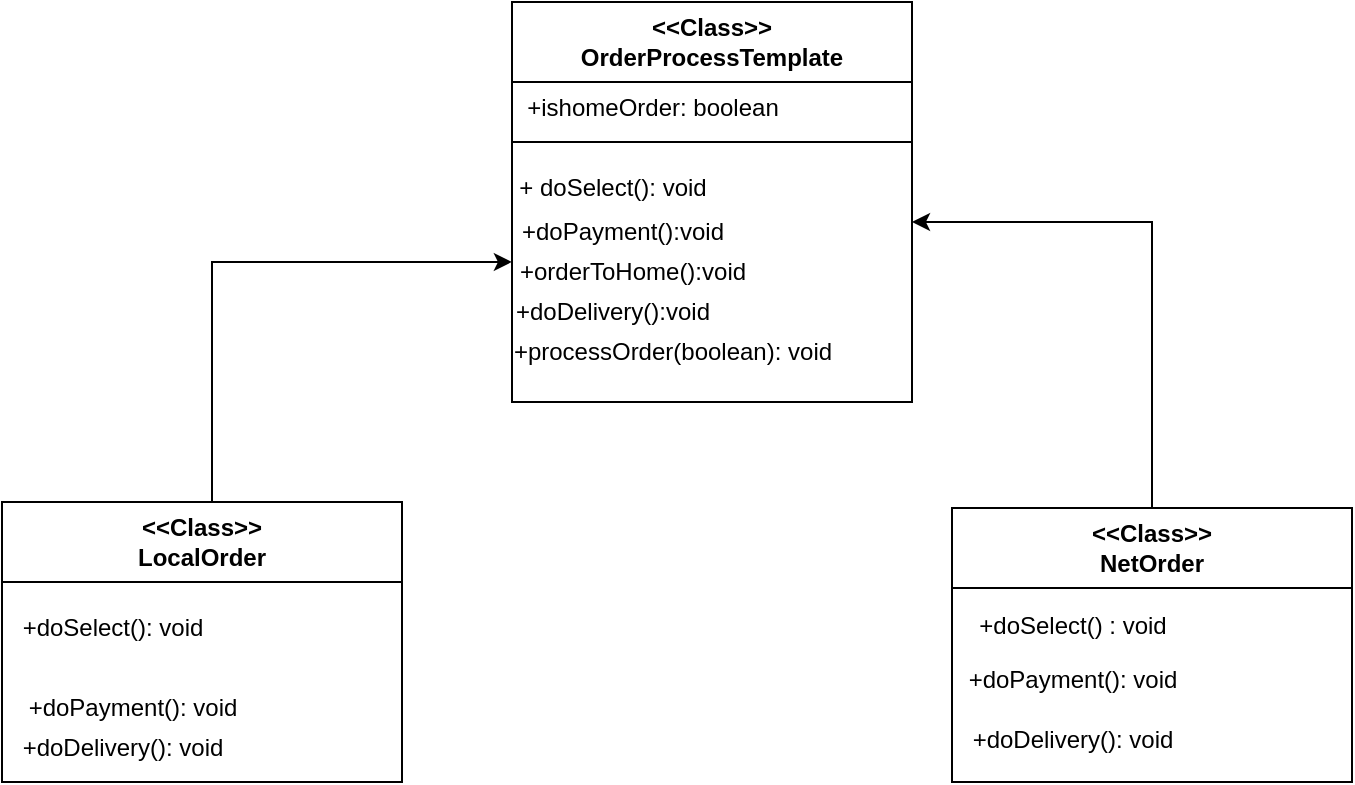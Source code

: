 <mxfile version="21.3.5" type="github">
  <diagram name="Page-1" id="AOvWI4uNL-AsOfG4nODA">
    <mxGraphModel dx="1050" dy="549" grid="1" gridSize="10" guides="1" tooltips="1" connect="1" arrows="1" fold="1" page="1" pageScale="1" pageWidth="1169" pageHeight="827" math="0" shadow="0">
      <root>
        <mxCell id="0" />
        <mxCell id="1" parent="0" />
        <mxCell id="w1OQdlBQDTGpMxelsmzX-1" value="&amp;lt;&amp;lt;Class&amp;gt;&amp;gt;&lt;br&gt;OrderProcessTemplate" style="swimlane;whiteSpace=wrap;html=1;startSize=40;" vertex="1" parent="1">
          <mxGeometry x="370" y="90" width="200" height="200" as="geometry" />
        </mxCell>
        <mxCell id="w1OQdlBQDTGpMxelsmzX-6" value="+ishomeOrder: boolean" style="text;html=1;align=center;verticalAlign=middle;resizable=0;points=[];autosize=1;strokeColor=none;fillColor=none;" vertex="1" parent="w1OQdlBQDTGpMxelsmzX-1">
          <mxGeometry x="-5" y="38" width="150" height="30" as="geometry" />
        </mxCell>
        <mxCell id="w1OQdlBQDTGpMxelsmzX-7" value="+ doSelect(): void" style="text;html=1;align=center;verticalAlign=middle;resizable=0;points=[];autosize=1;strokeColor=none;fillColor=none;" vertex="1" parent="w1OQdlBQDTGpMxelsmzX-1">
          <mxGeometry x="-10" y="78" width="120" height="30" as="geometry" />
        </mxCell>
        <mxCell id="w1OQdlBQDTGpMxelsmzX-10" value="+doPayment():void" style="text;html=1;align=center;verticalAlign=middle;resizable=0;points=[];autosize=1;strokeColor=none;fillColor=none;" vertex="1" parent="w1OQdlBQDTGpMxelsmzX-1">
          <mxGeometry x="-5" y="100" width="120" height="30" as="geometry" />
        </mxCell>
        <mxCell id="w1OQdlBQDTGpMxelsmzX-11" value="+orderToHome():void" style="text;html=1;align=center;verticalAlign=middle;resizable=0;points=[];autosize=1;strokeColor=none;fillColor=none;" vertex="1" parent="w1OQdlBQDTGpMxelsmzX-1">
          <mxGeometry x="-10" y="120" width="140" height="30" as="geometry" />
        </mxCell>
        <mxCell id="w1OQdlBQDTGpMxelsmzX-12" value="+doDelivery():void" style="text;html=1;align=center;verticalAlign=middle;resizable=0;points=[];autosize=1;strokeColor=none;fillColor=none;" vertex="1" parent="w1OQdlBQDTGpMxelsmzX-1">
          <mxGeometry x="-10" y="140" width="120" height="30" as="geometry" />
        </mxCell>
        <mxCell id="w1OQdlBQDTGpMxelsmzX-13" value="+processOrder(boolean): void" style="text;html=1;align=center;verticalAlign=middle;resizable=0;points=[];autosize=1;strokeColor=none;fillColor=none;" vertex="1" parent="w1OQdlBQDTGpMxelsmzX-1">
          <mxGeometry x="-10" y="160" width="180" height="30" as="geometry" />
        </mxCell>
        <mxCell id="w1OQdlBQDTGpMxelsmzX-23" style="edgeStyle=orthogonalEdgeStyle;rounded=0;orthogonalLoop=1;jettySize=auto;html=1;exitX=0.5;exitY=0;exitDx=0;exitDy=0;" edge="1" parent="1" source="w1OQdlBQDTGpMxelsmzX-2">
          <mxGeometry relative="1" as="geometry">
            <mxPoint x="570" y="200" as="targetPoint" />
            <Array as="points">
              <mxPoint x="690" y="200" />
            </Array>
          </mxGeometry>
        </mxCell>
        <mxCell id="w1OQdlBQDTGpMxelsmzX-2" value="&amp;lt;&amp;lt;Class&amp;gt;&amp;gt;&lt;br&gt;NetOrder" style="swimlane;whiteSpace=wrap;html=1;startSize=40;" vertex="1" parent="1">
          <mxGeometry x="590" y="343" width="200" height="137" as="geometry" />
        </mxCell>
        <mxCell id="w1OQdlBQDTGpMxelsmzX-20" value="+doPayment(): void" style="text;html=1;align=center;verticalAlign=middle;resizable=0;points=[];autosize=1;strokeColor=none;fillColor=none;" vertex="1" parent="w1OQdlBQDTGpMxelsmzX-2">
          <mxGeometry x="-5" y="71" width="130" height="30" as="geometry" />
        </mxCell>
        <mxCell id="w1OQdlBQDTGpMxelsmzX-18" value="+doSelect() : void" style="text;html=1;align=center;verticalAlign=middle;resizable=0;points=[];autosize=1;strokeColor=none;fillColor=none;" vertex="1" parent="w1OQdlBQDTGpMxelsmzX-2">
          <mxGeometry y="44" width="120" height="30" as="geometry" />
        </mxCell>
        <mxCell id="w1OQdlBQDTGpMxelsmzX-21" value="+doDelivery(): void" style="text;html=1;align=center;verticalAlign=middle;resizable=0;points=[];autosize=1;strokeColor=none;fillColor=none;" vertex="1" parent="w1OQdlBQDTGpMxelsmzX-2">
          <mxGeometry y="101" width="120" height="30" as="geometry" />
        </mxCell>
        <mxCell id="w1OQdlBQDTGpMxelsmzX-22" style="edgeStyle=orthogonalEdgeStyle;rounded=0;orthogonalLoop=1;jettySize=auto;html=1;exitX=0.5;exitY=0;exitDx=0;exitDy=0;entryX=0.071;entryY=0.333;entryDx=0;entryDy=0;entryPerimeter=0;" edge="1" parent="1" source="w1OQdlBQDTGpMxelsmzX-4" target="w1OQdlBQDTGpMxelsmzX-11">
          <mxGeometry relative="1" as="geometry">
            <Array as="points">
              <mxPoint x="220" y="220" />
            </Array>
          </mxGeometry>
        </mxCell>
        <mxCell id="w1OQdlBQDTGpMxelsmzX-4" value="&amp;lt;&amp;lt;Class&amp;gt;&amp;gt;&lt;br&gt;LocalOrder" style="swimlane;whiteSpace=wrap;html=1;startSize=40;" vertex="1" parent="1">
          <mxGeometry x="115" y="340" width="200" height="140" as="geometry" />
        </mxCell>
        <mxCell id="w1OQdlBQDTGpMxelsmzX-15" value="+doSelect(): void" style="text;html=1;align=center;verticalAlign=middle;resizable=0;points=[];autosize=1;strokeColor=none;fillColor=none;" vertex="1" parent="w1OQdlBQDTGpMxelsmzX-4">
          <mxGeometry y="48" width="110" height="30" as="geometry" />
        </mxCell>
        <mxCell id="w1OQdlBQDTGpMxelsmzX-17" value="+doDelivery(): void" style="text;html=1;align=center;verticalAlign=middle;resizable=0;points=[];autosize=1;strokeColor=none;fillColor=none;" vertex="1" parent="w1OQdlBQDTGpMxelsmzX-4">
          <mxGeometry y="108" width="120" height="30" as="geometry" />
        </mxCell>
        <mxCell id="w1OQdlBQDTGpMxelsmzX-5" value="" style="endArrow=none;html=1;rounded=0;" edge="1" parent="1">
          <mxGeometry width="50" height="50" relative="1" as="geometry">
            <mxPoint x="370" y="160" as="sourcePoint" />
            <mxPoint x="570" y="160" as="targetPoint" />
          </mxGeometry>
        </mxCell>
        <mxCell id="w1OQdlBQDTGpMxelsmzX-16" value="+doPayment(): void" style="text;html=1;align=center;verticalAlign=middle;resizable=0;points=[];autosize=1;strokeColor=none;fillColor=none;" vertex="1" parent="1">
          <mxGeometry x="115" y="428" width="130" height="30" as="geometry" />
        </mxCell>
      </root>
    </mxGraphModel>
  </diagram>
</mxfile>
